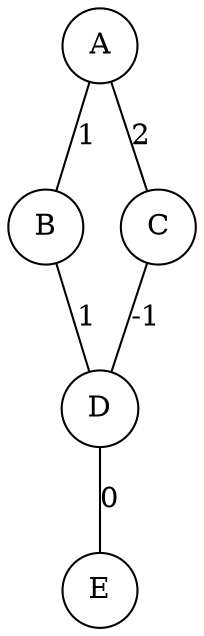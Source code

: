 graph {
  node[shape=circle];
  A -- B [label=1];
  A -- C [label=2];
  B -- D [label=1];
  C -- D [label=-1];
  D -- E [label=0];
}
